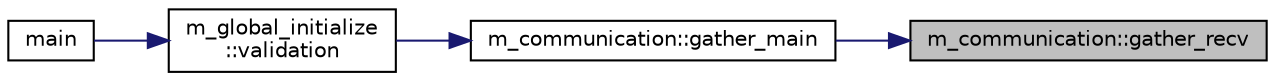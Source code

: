 digraph "m_communication::gather_recv"
{
 // LATEX_PDF_SIZE
  edge [fontname="Helvetica",fontsize="10",labelfontname="Helvetica",labelfontsize="10"];
  node [fontname="Helvetica",fontsize="10",shape=record];
  rankdir="RL";
  Node1 [label="m_communication::gather_recv",height=0.2,width=0.4,color="black", fillcolor="grey75", style="filled", fontcolor="black",tooltip="================================================================================="];
  Node1 -> Node2 [dir="back",color="midnightblue",fontsize="10",style="solid",fontname="Helvetica"];
  Node2 [label="m_communication::gather_main",height=0.2,width=0.4,color="black", fillcolor="white", style="filled",URL="$namespacem__communication.html#a426523452bb341a288dc0c65110d1326",tooltip="================================================================================="];
  Node2 -> Node3 [dir="back",color="midnightblue",fontsize="10",style="solid",fontname="Helvetica"];
  Node3 [label="m_global_initialize\l::validation",height=0.2,width=0.4,color="black", fillcolor="white", style="filled",URL="$namespacem__global__initialize.html#adc03e806f7c4ea1bc44e7e6e0da4b048",tooltip="====================================================================="];
  Node3 -> Node4 [dir="back",color="midnightblue",fontsize="10",style="solid",fontname="Helvetica"];
  Node4 [label="main",height=0.2,width=0.4,color="black", fillcolor="white", style="filled",URL="$main_8f90.html#a8ec2266d83cd6c0b762cbcbc92c0af3d",tooltip="%%%%%%%%%%%%%%%%%%%%%%%%%%%%%%%%%%%%%%%%%%%%%%%%%%%%%%%%%%%%%%%%%%%%%%"];
}

